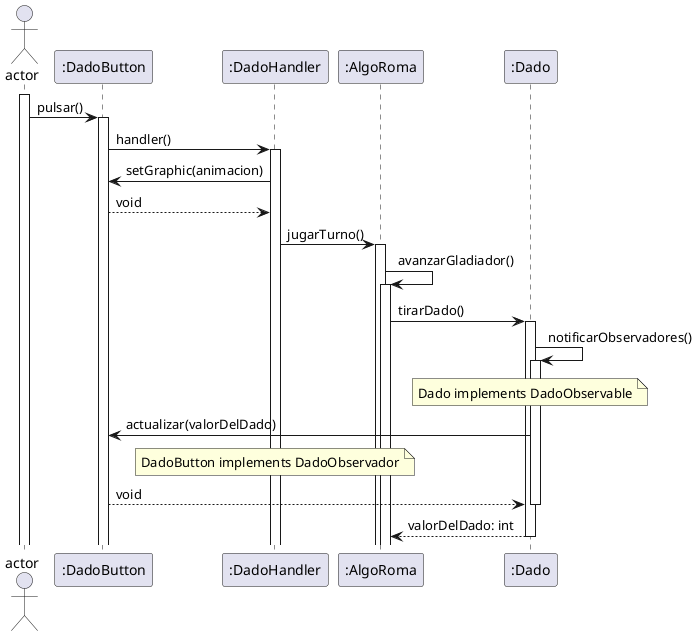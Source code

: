 @startuml
actor Actor as "actor"

participant DadoButton as ":DadoButton"
participant DadoHandler as ":DadoHandler"
participant AlgoRoma as ":AlgoRoma"
participant Dado as ":Dado"
  activate Actor
    Actor->DadoButton: pulsar()
    activate DadoButton
    DadoButton->DadoHandler: handler()
    activate DadoHandler
    DadoHandler->DadoButton: setGraphic(animacion)
    DadoButton-->DadoHandler: void
    DadoHandler->AlgoRoma: jugarTurno()
    activate AlgoRoma
    AlgoRoma->AlgoRoma: avanzarGladiador()
    activate AlgoRoma
    AlgoRoma->Dado: tirarDado()
    activate Dado
    Dado->Dado: notificarObservadores()
    note over Dado: Dado implements DadoObservable
    activate Dado
    Dado->DadoButton: actualizar(valorDelDado)
    note over DadoHandler: DadoButton implements DadoObservador
    DadoButton-->Dado:void
    deactivate Dado
    Dado-->AlgoRoma: valorDelDado: int
    deactivate Dado
@enduml